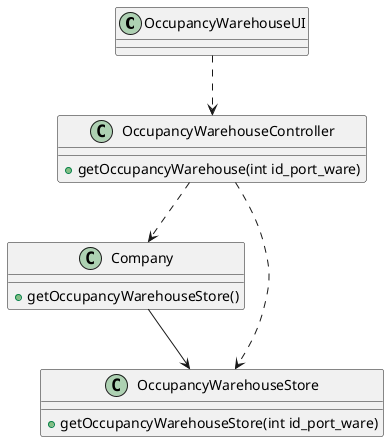 @startuml
class OccupancyWarehouseUI{
}

class OccupancyWarehouseController{
+getOccupancyWarehouse(int id_port_ware)
}

class Company{
+getOccupancyWarehouseStore()
}

class OccupancyWarehouseStore{
+getOccupancyWarehouseStore(int id_port_ware)
}

OccupancyWarehouseUI ..> OccupancyWarehouseController
OccupancyWarehouseController ..> OccupancyWarehouseStore
OccupancyWarehouseController ..> Company
Company --> OccupancyWarehouseStore



@enduml